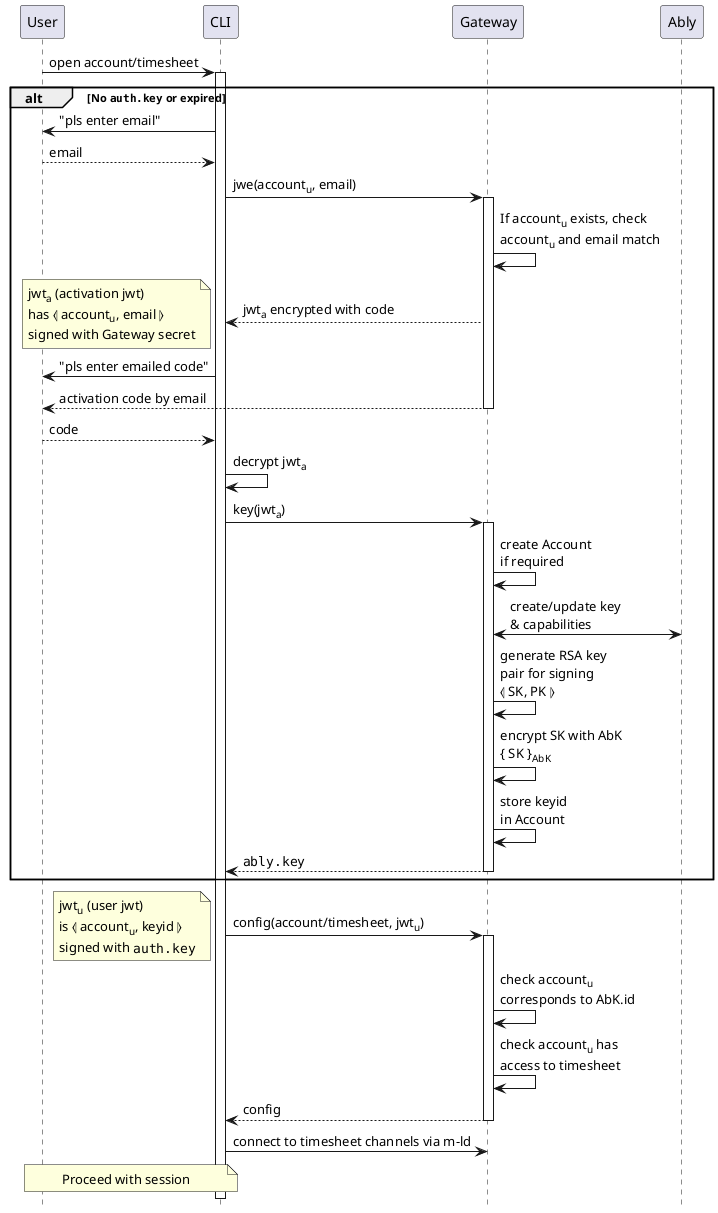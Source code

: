 @startuml
'https://plantuml.com/sequence-diagram
hide footbox

User -> CLI ++: open account/timesheet
alt No ""auth.key"" or expired
  CLI -> User: "pls enter email"
  User --> CLI: email
  CLI -> Gateway ++: jwe(account<sub>u</sub>, email)
  Gateway -> Gateway: If account<sub>u</sub> exists, check\naccount<sub>u</sub> and email match
  Gateway --> CLI: jwt<sub>a</sub> encrypted with code
  note left
    jwt<sub>a</sub> (activation jwt)
    has ⦉ account<sub>u</sub>, email ⦊
    signed with Gateway secret
  end note
  CLI -> User: "pls enter emailed code"
  Gateway --> User --: activation code by email

  User --> CLI: code
  ' TODO: brute force attack (look for a parseable JWT)
  CLI -> CLI: decrypt jwt<sub>a</sub>
  ' TODO: replay attack within JWT validity period
  CLI -> Gateway ++: key(jwt<sub>a</sub>)

  Gateway -> Gateway: create Account\nif required
  Gateway <-> Ably: create/update key\n& capabilities
  Gateway -> Gateway: generate RSA key\npair for signing\n⦉ SK, PK ⦊
  Gateway -> Gateway: encrypt SK with AbK\n{ SK }<sub>AbK</sub>
  Gateway -> Gateway: store keyid\nin Account
  return ""ably.key""
end

CLI -> Gateway ++: config(account/timesheet, jwt<sub>u</sub>)
note left
  jwt<sub>u</sub> (user jwt)
  is ⦉ account<sub>u</sub>, keyid ⦊
  signed with ""auth.key""
end note
Gateway -> Gateway: check account<sub>u</sub>\ncorresponds to AbK.id
Gateway -> Gateway: check account<sub>u</sub> has\naccess to timesheet
return config

CLI -> Gateway: connect to timesheet channels via m-ld
note over User, CLI: Proceed with session

@enduml